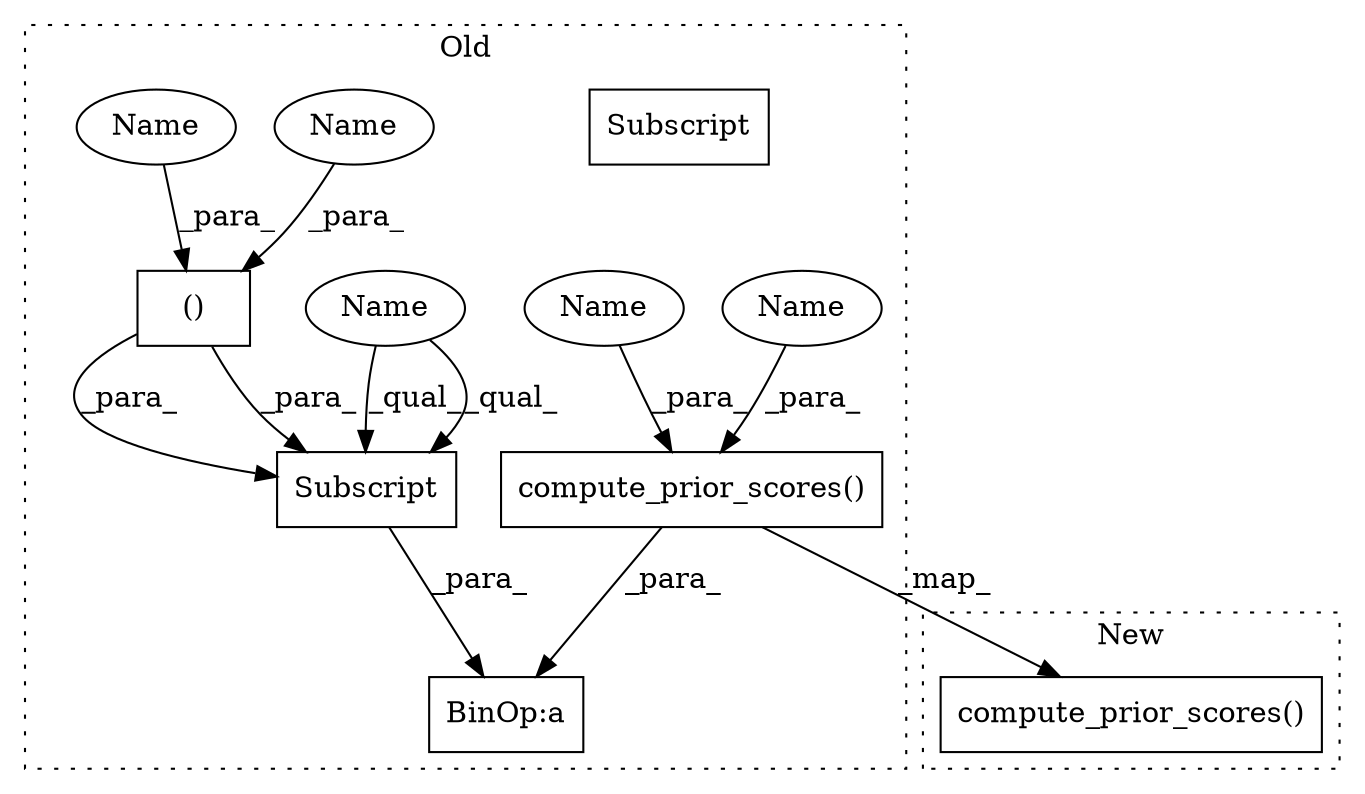 digraph G {
subgraph cluster0 {
1 [label="compute_prior_scores()" a="75" s="17303,17359" l="26,1" shape="box"];
3 [label="BinOp:a" a="82" s="17284" l="19" shape="box"];
4 [label="Subscript" a="63" s="17246,0" l="38,0" shape="box"];
5 [label="()" a="54" s="17269" l="14" shape="box"];
6 [label="Name" a="87" s="17329" l="6" shape="ellipse"];
7 [label="Name" a="87" s="17263" l="6" shape="ellipse"];
8 [label="Name" a="87" s="17271" l="6" shape="ellipse"];
9 [label="Name" a="87" s="17337" l="6" shape="ellipse"];
10 [label="Name" a="87" s="17246" l="16" shape="ellipse"];
11 [label="Subscript" a="63" s="17246,0" l="38,0" shape="box"];
label = "Old";
style="dotted";
}
subgraph cluster1 {
2 [label="compute_prior_scores()" a="75" s="17246,17302" l="26,1" shape="box"];
label = "New";
style="dotted";
}
1 -> 3 [label="_para_"];
1 -> 2 [label="_map_"];
5 -> 11 [label="_para_"];
5 -> 11 [label="_para_"];
6 -> 1 [label="_para_"];
7 -> 5 [label="_para_"];
8 -> 5 [label="_para_"];
9 -> 1 [label="_para_"];
10 -> 11 [label="_qual_"];
10 -> 11 [label="_qual_"];
11 -> 3 [label="_para_"];
}